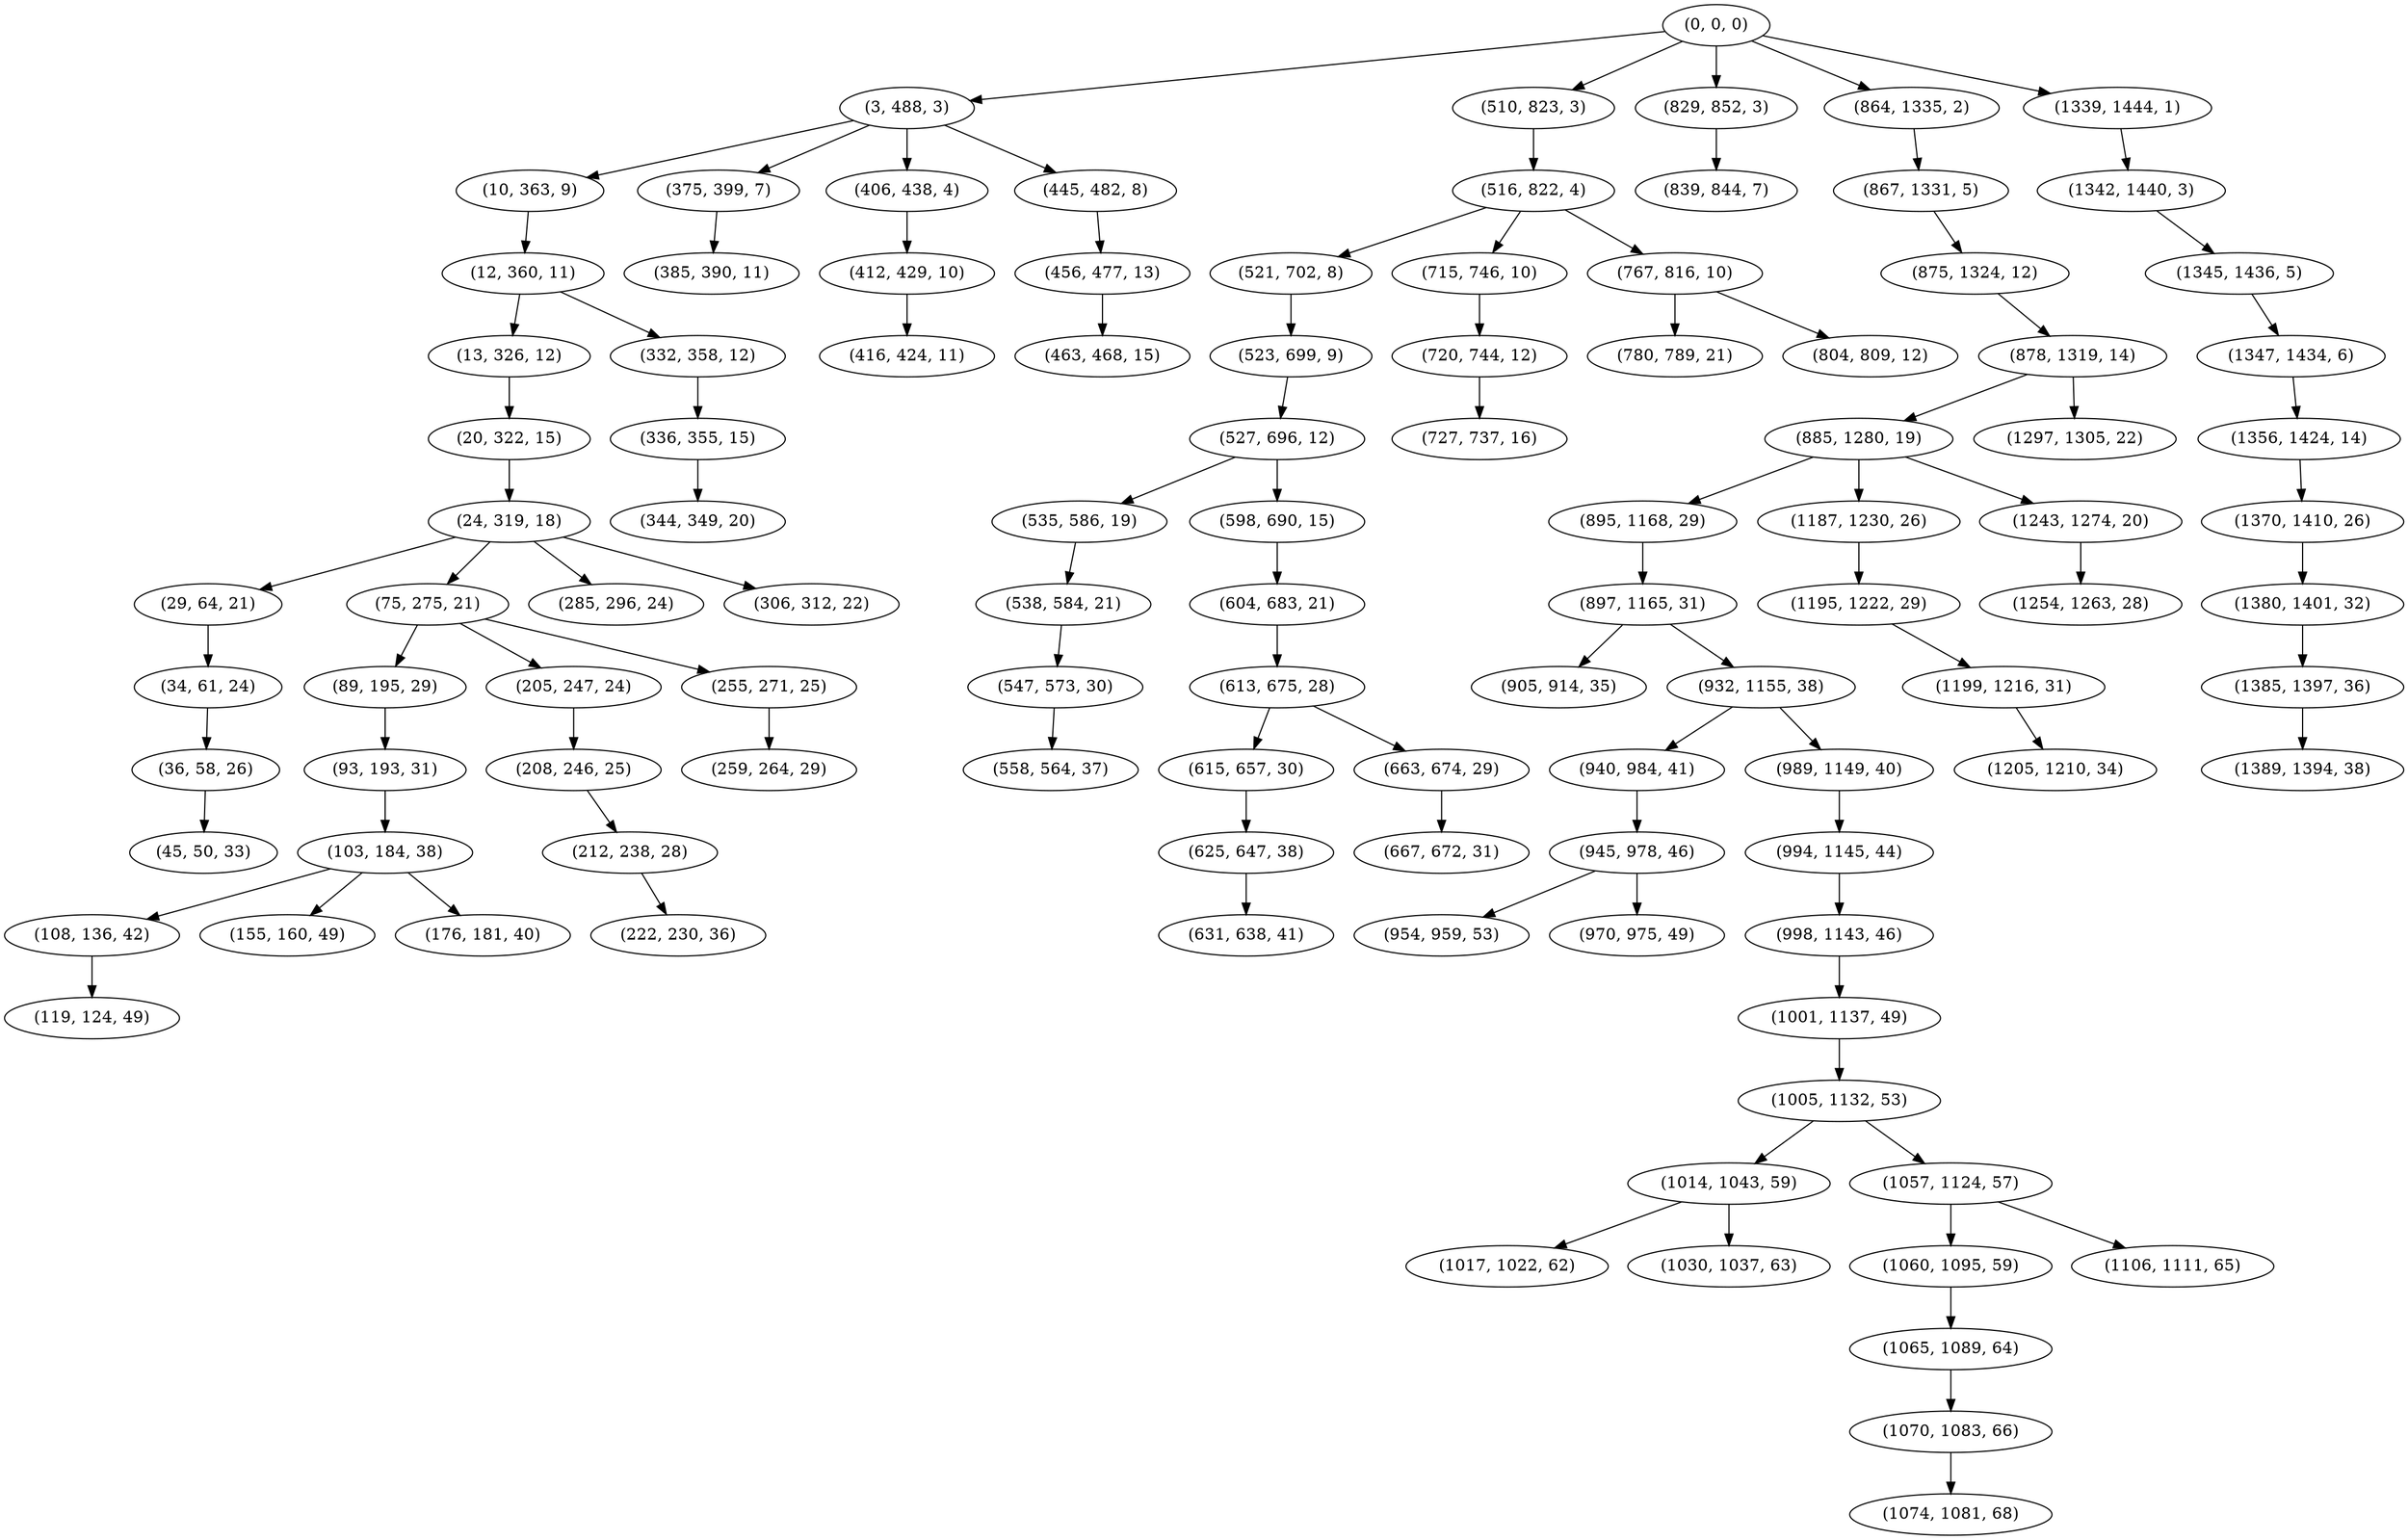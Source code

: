digraph tree {
    "(0, 0, 0)";
    "(3, 488, 3)";
    "(10, 363, 9)";
    "(12, 360, 11)";
    "(13, 326, 12)";
    "(20, 322, 15)";
    "(24, 319, 18)";
    "(29, 64, 21)";
    "(34, 61, 24)";
    "(36, 58, 26)";
    "(45, 50, 33)";
    "(75, 275, 21)";
    "(89, 195, 29)";
    "(93, 193, 31)";
    "(103, 184, 38)";
    "(108, 136, 42)";
    "(119, 124, 49)";
    "(155, 160, 49)";
    "(176, 181, 40)";
    "(205, 247, 24)";
    "(208, 246, 25)";
    "(212, 238, 28)";
    "(222, 230, 36)";
    "(255, 271, 25)";
    "(259, 264, 29)";
    "(285, 296, 24)";
    "(306, 312, 22)";
    "(332, 358, 12)";
    "(336, 355, 15)";
    "(344, 349, 20)";
    "(375, 399, 7)";
    "(385, 390, 11)";
    "(406, 438, 4)";
    "(412, 429, 10)";
    "(416, 424, 11)";
    "(445, 482, 8)";
    "(456, 477, 13)";
    "(463, 468, 15)";
    "(510, 823, 3)";
    "(516, 822, 4)";
    "(521, 702, 8)";
    "(523, 699, 9)";
    "(527, 696, 12)";
    "(535, 586, 19)";
    "(538, 584, 21)";
    "(547, 573, 30)";
    "(558, 564, 37)";
    "(598, 690, 15)";
    "(604, 683, 21)";
    "(613, 675, 28)";
    "(615, 657, 30)";
    "(625, 647, 38)";
    "(631, 638, 41)";
    "(663, 674, 29)";
    "(667, 672, 31)";
    "(715, 746, 10)";
    "(720, 744, 12)";
    "(727, 737, 16)";
    "(767, 816, 10)";
    "(780, 789, 21)";
    "(804, 809, 12)";
    "(829, 852, 3)";
    "(839, 844, 7)";
    "(864, 1335, 2)";
    "(867, 1331, 5)";
    "(875, 1324, 12)";
    "(878, 1319, 14)";
    "(885, 1280, 19)";
    "(895, 1168, 29)";
    "(897, 1165, 31)";
    "(905, 914, 35)";
    "(932, 1155, 38)";
    "(940, 984, 41)";
    "(945, 978, 46)";
    "(954, 959, 53)";
    "(970, 975, 49)";
    "(989, 1149, 40)";
    "(994, 1145, 44)";
    "(998, 1143, 46)";
    "(1001, 1137, 49)";
    "(1005, 1132, 53)";
    "(1014, 1043, 59)";
    "(1017, 1022, 62)";
    "(1030, 1037, 63)";
    "(1057, 1124, 57)";
    "(1060, 1095, 59)";
    "(1065, 1089, 64)";
    "(1070, 1083, 66)";
    "(1074, 1081, 68)";
    "(1106, 1111, 65)";
    "(1187, 1230, 26)";
    "(1195, 1222, 29)";
    "(1199, 1216, 31)";
    "(1205, 1210, 34)";
    "(1243, 1274, 20)";
    "(1254, 1263, 28)";
    "(1297, 1305, 22)";
    "(1339, 1444, 1)";
    "(1342, 1440, 3)";
    "(1345, 1436, 5)";
    "(1347, 1434, 6)";
    "(1356, 1424, 14)";
    "(1370, 1410, 26)";
    "(1380, 1401, 32)";
    "(1385, 1397, 36)";
    "(1389, 1394, 38)";
    "(0, 0, 0)" -> "(3, 488, 3)";
    "(0, 0, 0)" -> "(510, 823, 3)";
    "(0, 0, 0)" -> "(829, 852, 3)";
    "(0, 0, 0)" -> "(864, 1335, 2)";
    "(0, 0, 0)" -> "(1339, 1444, 1)";
    "(3, 488, 3)" -> "(10, 363, 9)";
    "(3, 488, 3)" -> "(375, 399, 7)";
    "(3, 488, 3)" -> "(406, 438, 4)";
    "(3, 488, 3)" -> "(445, 482, 8)";
    "(10, 363, 9)" -> "(12, 360, 11)";
    "(12, 360, 11)" -> "(13, 326, 12)";
    "(12, 360, 11)" -> "(332, 358, 12)";
    "(13, 326, 12)" -> "(20, 322, 15)";
    "(20, 322, 15)" -> "(24, 319, 18)";
    "(24, 319, 18)" -> "(29, 64, 21)";
    "(24, 319, 18)" -> "(75, 275, 21)";
    "(24, 319, 18)" -> "(285, 296, 24)";
    "(24, 319, 18)" -> "(306, 312, 22)";
    "(29, 64, 21)" -> "(34, 61, 24)";
    "(34, 61, 24)" -> "(36, 58, 26)";
    "(36, 58, 26)" -> "(45, 50, 33)";
    "(75, 275, 21)" -> "(89, 195, 29)";
    "(75, 275, 21)" -> "(205, 247, 24)";
    "(75, 275, 21)" -> "(255, 271, 25)";
    "(89, 195, 29)" -> "(93, 193, 31)";
    "(93, 193, 31)" -> "(103, 184, 38)";
    "(103, 184, 38)" -> "(108, 136, 42)";
    "(103, 184, 38)" -> "(155, 160, 49)";
    "(103, 184, 38)" -> "(176, 181, 40)";
    "(108, 136, 42)" -> "(119, 124, 49)";
    "(205, 247, 24)" -> "(208, 246, 25)";
    "(208, 246, 25)" -> "(212, 238, 28)";
    "(212, 238, 28)" -> "(222, 230, 36)";
    "(255, 271, 25)" -> "(259, 264, 29)";
    "(332, 358, 12)" -> "(336, 355, 15)";
    "(336, 355, 15)" -> "(344, 349, 20)";
    "(375, 399, 7)" -> "(385, 390, 11)";
    "(406, 438, 4)" -> "(412, 429, 10)";
    "(412, 429, 10)" -> "(416, 424, 11)";
    "(445, 482, 8)" -> "(456, 477, 13)";
    "(456, 477, 13)" -> "(463, 468, 15)";
    "(510, 823, 3)" -> "(516, 822, 4)";
    "(516, 822, 4)" -> "(521, 702, 8)";
    "(516, 822, 4)" -> "(715, 746, 10)";
    "(516, 822, 4)" -> "(767, 816, 10)";
    "(521, 702, 8)" -> "(523, 699, 9)";
    "(523, 699, 9)" -> "(527, 696, 12)";
    "(527, 696, 12)" -> "(535, 586, 19)";
    "(527, 696, 12)" -> "(598, 690, 15)";
    "(535, 586, 19)" -> "(538, 584, 21)";
    "(538, 584, 21)" -> "(547, 573, 30)";
    "(547, 573, 30)" -> "(558, 564, 37)";
    "(598, 690, 15)" -> "(604, 683, 21)";
    "(604, 683, 21)" -> "(613, 675, 28)";
    "(613, 675, 28)" -> "(615, 657, 30)";
    "(613, 675, 28)" -> "(663, 674, 29)";
    "(615, 657, 30)" -> "(625, 647, 38)";
    "(625, 647, 38)" -> "(631, 638, 41)";
    "(663, 674, 29)" -> "(667, 672, 31)";
    "(715, 746, 10)" -> "(720, 744, 12)";
    "(720, 744, 12)" -> "(727, 737, 16)";
    "(767, 816, 10)" -> "(780, 789, 21)";
    "(767, 816, 10)" -> "(804, 809, 12)";
    "(829, 852, 3)" -> "(839, 844, 7)";
    "(864, 1335, 2)" -> "(867, 1331, 5)";
    "(867, 1331, 5)" -> "(875, 1324, 12)";
    "(875, 1324, 12)" -> "(878, 1319, 14)";
    "(878, 1319, 14)" -> "(885, 1280, 19)";
    "(878, 1319, 14)" -> "(1297, 1305, 22)";
    "(885, 1280, 19)" -> "(895, 1168, 29)";
    "(885, 1280, 19)" -> "(1187, 1230, 26)";
    "(885, 1280, 19)" -> "(1243, 1274, 20)";
    "(895, 1168, 29)" -> "(897, 1165, 31)";
    "(897, 1165, 31)" -> "(905, 914, 35)";
    "(897, 1165, 31)" -> "(932, 1155, 38)";
    "(932, 1155, 38)" -> "(940, 984, 41)";
    "(932, 1155, 38)" -> "(989, 1149, 40)";
    "(940, 984, 41)" -> "(945, 978, 46)";
    "(945, 978, 46)" -> "(954, 959, 53)";
    "(945, 978, 46)" -> "(970, 975, 49)";
    "(989, 1149, 40)" -> "(994, 1145, 44)";
    "(994, 1145, 44)" -> "(998, 1143, 46)";
    "(998, 1143, 46)" -> "(1001, 1137, 49)";
    "(1001, 1137, 49)" -> "(1005, 1132, 53)";
    "(1005, 1132, 53)" -> "(1014, 1043, 59)";
    "(1005, 1132, 53)" -> "(1057, 1124, 57)";
    "(1014, 1043, 59)" -> "(1017, 1022, 62)";
    "(1014, 1043, 59)" -> "(1030, 1037, 63)";
    "(1057, 1124, 57)" -> "(1060, 1095, 59)";
    "(1057, 1124, 57)" -> "(1106, 1111, 65)";
    "(1060, 1095, 59)" -> "(1065, 1089, 64)";
    "(1065, 1089, 64)" -> "(1070, 1083, 66)";
    "(1070, 1083, 66)" -> "(1074, 1081, 68)";
    "(1187, 1230, 26)" -> "(1195, 1222, 29)";
    "(1195, 1222, 29)" -> "(1199, 1216, 31)";
    "(1199, 1216, 31)" -> "(1205, 1210, 34)";
    "(1243, 1274, 20)" -> "(1254, 1263, 28)";
    "(1339, 1444, 1)" -> "(1342, 1440, 3)";
    "(1342, 1440, 3)" -> "(1345, 1436, 5)";
    "(1345, 1436, 5)" -> "(1347, 1434, 6)";
    "(1347, 1434, 6)" -> "(1356, 1424, 14)";
    "(1356, 1424, 14)" -> "(1370, 1410, 26)";
    "(1370, 1410, 26)" -> "(1380, 1401, 32)";
    "(1380, 1401, 32)" -> "(1385, 1397, 36)";
    "(1385, 1397, 36)" -> "(1389, 1394, 38)";
}
